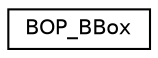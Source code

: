 digraph G
{
  edge [fontname="Helvetica",fontsize="10",labelfontname="Helvetica",labelfontsize="10"];
  node [fontname="Helvetica",fontsize="10",shape=record];
  rankdir=LR;
  Node1 [label="BOP_BBox",height=0.2,width=0.4,color="black", fillcolor="white", style="filled",URL="$d2/dd5/classBOP__BBox.html"];
}
